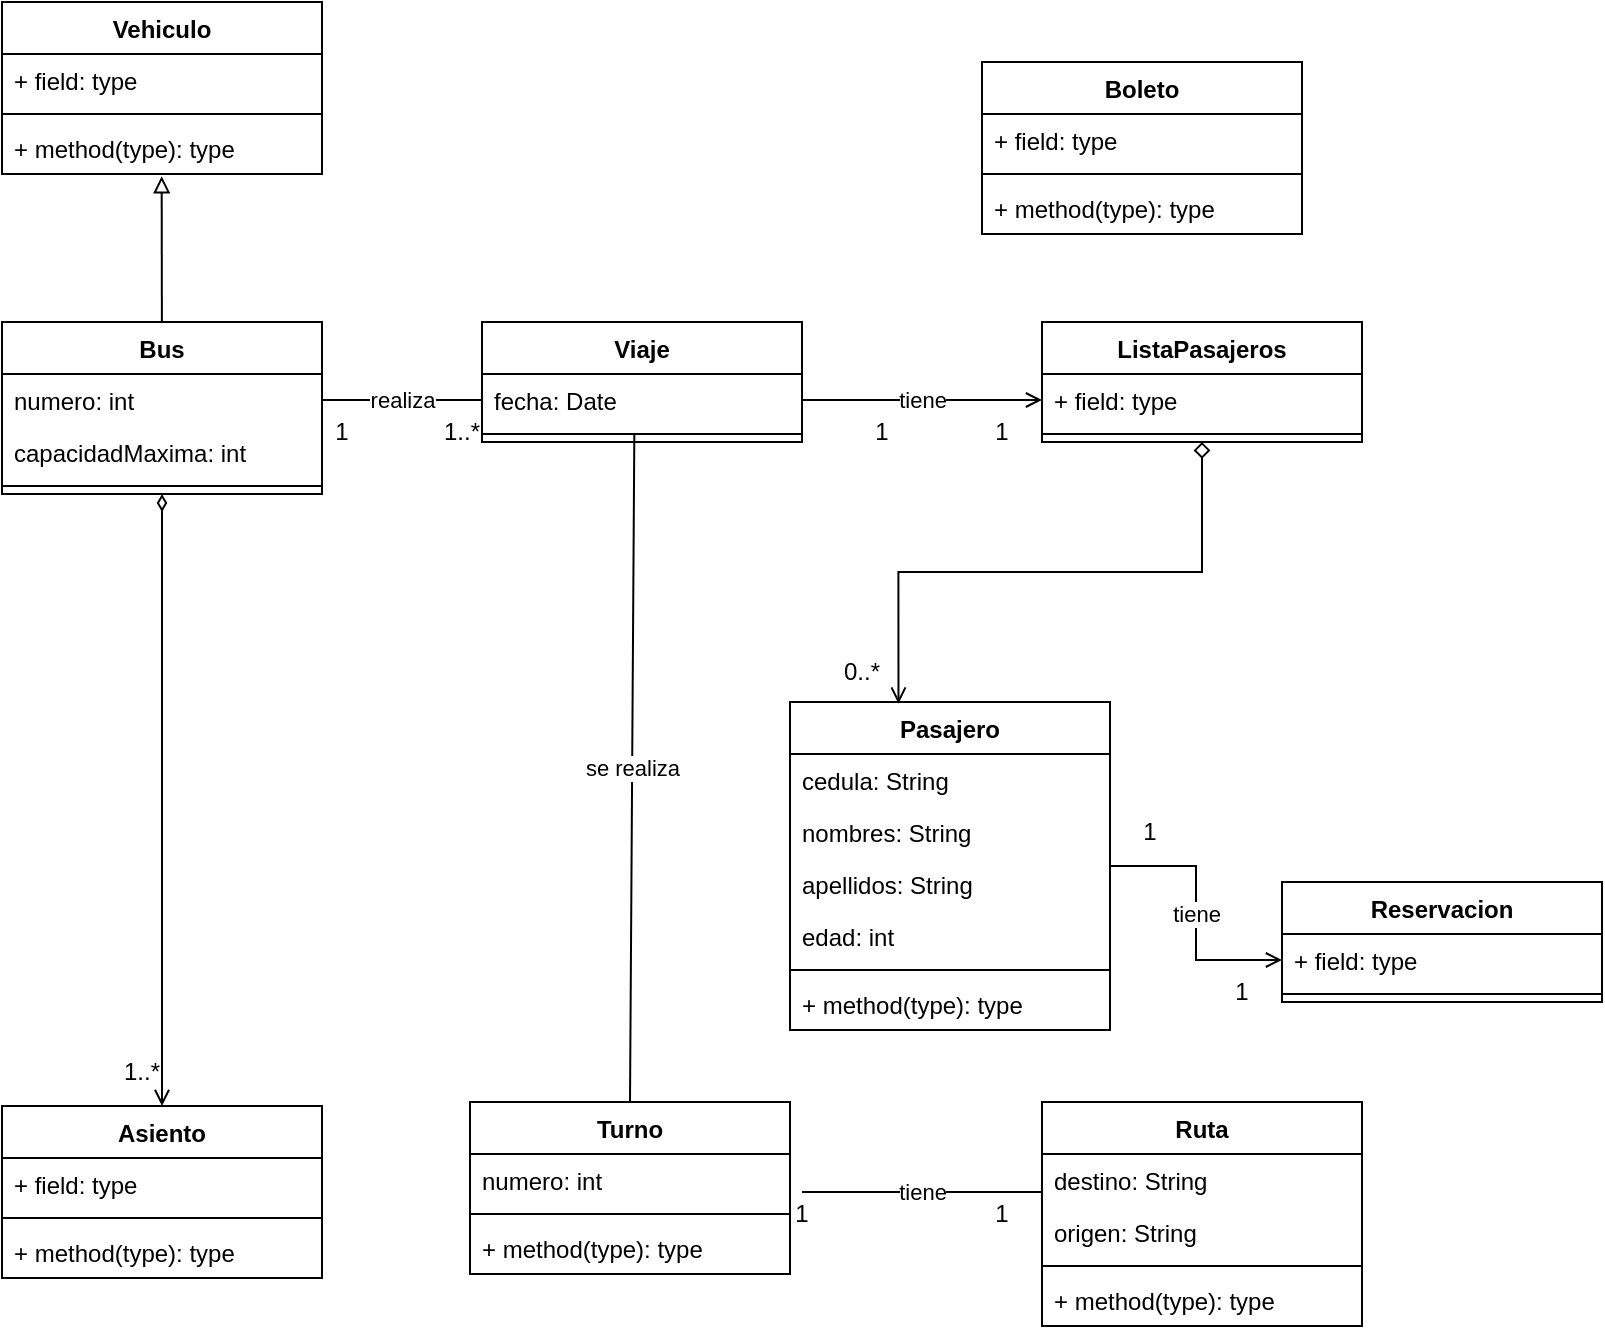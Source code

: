 <mxfile version="20.1.1" type="device" pages="2"><diagram id="NiFY38_ipA3rSPQv7KxC" name="modelo del dominio"><mxGraphModel dx="898" dy="421" grid="1" gridSize="10" guides="1" tooltips="1" connect="1" arrows="1" fold="1" page="1" pageScale="1" pageWidth="827" pageHeight="1169" math="0" shadow="0"><root><mxCell id="0"/><mxCell id="1" parent="0"/><mxCell id="NqhOEtyLcqd_6N2BV6w5-58" value="se realiza" style="rounded=0;orthogonalLoop=1;jettySize=auto;html=1;endArrow=none;endFill=0;exitX=0.476;exitY=0.568;exitDx=0;exitDy=0;entryX=0.5;entryY=0;entryDx=0;entryDy=0;exitPerimeter=0;" edge="1" parent="1" source="NqhOEtyLcqd_6N2BV6w5-8" target="NqhOEtyLcqd_6N2BV6w5-14"><mxGeometry relative="1" as="geometry"><mxPoint x="329.84" y="645.74" as="sourcePoint"/><mxPoint x="720" y="380" as="targetPoint"/></mxGeometry></mxCell><mxCell id="NqhOEtyLcqd_6N2BV6w5-6" value="Viaje" style="swimlane;fontStyle=1;align=center;verticalAlign=top;childLayout=stackLayout;horizontal=1;startSize=26;horizontalStack=0;resizeParent=1;resizeParentMax=0;resizeLast=0;collapsible=1;marginBottom=0;" vertex="1" parent="1"><mxGeometry x="260" y="560" width="160" height="60" as="geometry"/></mxCell><mxCell id="NqhOEtyLcqd_6N2BV6w5-7" value="fecha: Date" style="text;strokeColor=none;fillColor=none;align=left;verticalAlign=top;spacingLeft=4;spacingRight=4;overflow=hidden;rotatable=0;points=[[0,0.5],[1,0.5]];portConstraint=eastwest;" vertex="1" parent="NqhOEtyLcqd_6N2BV6w5-6"><mxGeometry y="26" width="160" height="26" as="geometry"/></mxCell><mxCell id="NqhOEtyLcqd_6N2BV6w5-8" value="" style="line;strokeWidth=1;fillColor=none;align=left;verticalAlign=middle;spacingTop=-1;spacingLeft=3;spacingRight=3;rotatable=0;labelPosition=right;points=[];portConstraint=eastwest;" vertex="1" parent="NqhOEtyLcqd_6N2BV6w5-6"><mxGeometry y="52" width="160" height="8" as="geometry"/></mxCell><mxCell id="NqhOEtyLcqd_6N2BV6w5-10" value="Reservacion" style="swimlane;fontStyle=1;align=center;verticalAlign=top;childLayout=stackLayout;horizontal=1;startSize=26;horizontalStack=0;resizeParent=1;resizeParentMax=0;resizeLast=0;collapsible=1;marginBottom=0;" vertex="1" parent="1"><mxGeometry x="660" y="840" width="160" height="60" as="geometry"/></mxCell><mxCell id="NqhOEtyLcqd_6N2BV6w5-11" value="+ field: type" style="text;strokeColor=none;fillColor=none;align=left;verticalAlign=top;spacingLeft=4;spacingRight=4;overflow=hidden;rotatable=0;points=[[0,0.5],[1,0.5]];portConstraint=eastwest;" vertex="1" parent="NqhOEtyLcqd_6N2BV6w5-10"><mxGeometry y="26" width="160" height="26" as="geometry"/></mxCell><mxCell id="NqhOEtyLcqd_6N2BV6w5-12" value="" style="line;strokeWidth=1;fillColor=none;align=left;verticalAlign=middle;spacingTop=-1;spacingLeft=3;spacingRight=3;rotatable=0;labelPosition=right;points=[];portConstraint=eastwest;" vertex="1" parent="NqhOEtyLcqd_6N2BV6w5-10"><mxGeometry y="52" width="160" height="8" as="geometry"/></mxCell><mxCell id="NqhOEtyLcqd_6N2BV6w5-14" value="Turno" style="swimlane;fontStyle=1;align=center;verticalAlign=top;childLayout=stackLayout;horizontal=1;startSize=26;horizontalStack=0;resizeParent=1;resizeParentMax=0;resizeLast=0;collapsible=1;marginBottom=0;" vertex="1" parent="1"><mxGeometry x="254" y="950" width="160" height="86" as="geometry"/></mxCell><mxCell id="NqhOEtyLcqd_6N2BV6w5-15" value="numero: int" style="text;strokeColor=none;fillColor=none;align=left;verticalAlign=top;spacingLeft=4;spacingRight=4;overflow=hidden;rotatable=0;points=[[0,0.5],[1,0.5]];portConstraint=eastwest;" vertex="1" parent="NqhOEtyLcqd_6N2BV6w5-14"><mxGeometry y="26" width="160" height="26" as="geometry"/></mxCell><mxCell id="NqhOEtyLcqd_6N2BV6w5-16" value="" style="line;strokeWidth=1;fillColor=none;align=left;verticalAlign=middle;spacingTop=-1;spacingLeft=3;spacingRight=3;rotatable=0;labelPosition=right;points=[];portConstraint=eastwest;" vertex="1" parent="NqhOEtyLcqd_6N2BV6w5-14"><mxGeometry y="52" width="160" height="8" as="geometry"/></mxCell><mxCell id="NqhOEtyLcqd_6N2BV6w5-17" value="+ method(type): type" style="text;strokeColor=none;fillColor=none;align=left;verticalAlign=top;spacingLeft=4;spacingRight=4;overflow=hidden;rotatable=0;points=[[0,0.5],[1,0.5]];portConstraint=eastwest;" vertex="1" parent="NqhOEtyLcqd_6N2BV6w5-14"><mxGeometry y="60" width="160" height="26" as="geometry"/></mxCell><mxCell id="NqhOEtyLcqd_6N2BV6w5-18" value="Ruta" style="swimlane;fontStyle=1;align=center;verticalAlign=top;childLayout=stackLayout;horizontal=1;startSize=26;horizontalStack=0;resizeParent=1;resizeParentMax=0;resizeLast=0;collapsible=1;marginBottom=0;" vertex="1" parent="1"><mxGeometry x="540" y="950" width="160" height="112" as="geometry"/></mxCell><mxCell id="NqhOEtyLcqd_6N2BV6w5-66" value="destino: String" style="text;strokeColor=none;fillColor=none;align=left;verticalAlign=top;spacingLeft=4;spacingRight=4;overflow=hidden;rotatable=0;points=[[0,0.5],[1,0.5]];portConstraint=eastwest;" vertex="1" parent="NqhOEtyLcqd_6N2BV6w5-18"><mxGeometry y="26" width="160" height="26" as="geometry"/></mxCell><mxCell id="NqhOEtyLcqd_6N2BV6w5-19" value="origen: String" style="text;strokeColor=none;fillColor=none;align=left;verticalAlign=top;spacingLeft=4;spacingRight=4;overflow=hidden;rotatable=0;points=[[0,0.5],[1,0.5]];portConstraint=eastwest;" vertex="1" parent="NqhOEtyLcqd_6N2BV6w5-18"><mxGeometry y="52" width="160" height="26" as="geometry"/></mxCell><mxCell id="NqhOEtyLcqd_6N2BV6w5-20" value="" style="line;strokeWidth=1;fillColor=none;align=left;verticalAlign=middle;spacingTop=-1;spacingLeft=3;spacingRight=3;rotatable=0;labelPosition=right;points=[];portConstraint=eastwest;" vertex="1" parent="NqhOEtyLcqd_6N2BV6w5-18"><mxGeometry y="78" width="160" height="8" as="geometry"/></mxCell><mxCell id="NqhOEtyLcqd_6N2BV6w5-21" value="+ method(type): type" style="text;strokeColor=none;fillColor=none;align=left;verticalAlign=top;spacingLeft=4;spacingRight=4;overflow=hidden;rotatable=0;points=[[0,0.5],[1,0.5]];portConstraint=eastwest;" vertex="1" parent="NqhOEtyLcqd_6N2BV6w5-18"><mxGeometry y="86" width="160" height="26" as="geometry"/></mxCell><mxCell id="NqhOEtyLcqd_6N2BV6w5-22" value="ListaPasajeros" style="swimlane;fontStyle=1;align=center;verticalAlign=top;childLayout=stackLayout;horizontal=1;startSize=26;horizontalStack=0;resizeParent=1;resizeParentMax=0;resizeLast=0;collapsible=1;marginBottom=0;" vertex="1" parent="1"><mxGeometry x="540" y="560" width="160" height="60" as="geometry"/></mxCell><mxCell id="NqhOEtyLcqd_6N2BV6w5-23" value="+ field: type" style="text;strokeColor=none;fillColor=none;align=left;verticalAlign=top;spacingLeft=4;spacingRight=4;overflow=hidden;rotatable=0;points=[[0,0.5],[1,0.5]];portConstraint=eastwest;" vertex="1" parent="NqhOEtyLcqd_6N2BV6w5-22"><mxGeometry y="26" width="160" height="26" as="geometry"/></mxCell><mxCell id="NqhOEtyLcqd_6N2BV6w5-24" value="" style="line;strokeWidth=1;fillColor=none;align=left;verticalAlign=middle;spacingTop=-1;spacingLeft=3;spacingRight=3;rotatable=0;labelPosition=right;points=[];portConstraint=eastwest;" vertex="1" parent="NqhOEtyLcqd_6N2BV6w5-22"><mxGeometry y="52" width="160" height="8" as="geometry"/></mxCell><mxCell id="NqhOEtyLcqd_6N2BV6w5-44" value="tiene" style="edgeStyle=orthogonalEdgeStyle;rounded=0;orthogonalLoop=1;jettySize=auto;html=1;endArrow=open;endFill=0;" edge="1" parent="1" source="NqhOEtyLcqd_6N2BV6w5-26" target="NqhOEtyLcqd_6N2BV6w5-11"><mxGeometry relative="1" as="geometry"/></mxCell><mxCell id="NqhOEtyLcqd_6N2BV6w5-26" value="Pasajero" style="swimlane;fontStyle=1;align=center;verticalAlign=top;childLayout=stackLayout;horizontal=1;startSize=26;horizontalStack=0;resizeParent=1;resizeParentMax=0;resizeLast=0;collapsible=1;marginBottom=0;" vertex="1" parent="1"><mxGeometry x="414" y="750" width="160" height="164" as="geometry"/></mxCell><mxCell id="NqhOEtyLcqd_6N2BV6w5-27" value="cedula: String" style="text;strokeColor=none;fillColor=none;align=left;verticalAlign=top;spacingLeft=4;spacingRight=4;overflow=hidden;rotatable=0;points=[[0,0.5],[1,0.5]];portConstraint=eastwest;" vertex="1" parent="NqhOEtyLcqd_6N2BV6w5-26"><mxGeometry y="26" width="160" height="26" as="geometry"/></mxCell><mxCell id="NqhOEtyLcqd_6N2BV6w5-65" value="nombres: String" style="text;strokeColor=none;fillColor=none;align=left;verticalAlign=top;spacingLeft=4;spacingRight=4;overflow=hidden;rotatable=0;points=[[0,0.5],[1,0.5]];portConstraint=eastwest;" vertex="1" parent="NqhOEtyLcqd_6N2BV6w5-26"><mxGeometry y="52" width="160" height="26" as="geometry"/></mxCell><mxCell id="NqhOEtyLcqd_6N2BV6w5-64" value="apellidos: String" style="text;strokeColor=none;fillColor=none;align=left;verticalAlign=top;spacingLeft=4;spacingRight=4;overflow=hidden;rotatable=0;points=[[0,0.5],[1,0.5]];portConstraint=eastwest;" vertex="1" parent="NqhOEtyLcqd_6N2BV6w5-26"><mxGeometry y="78" width="160" height="26" as="geometry"/></mxCell><mxCell id="NqhOEtyLcqd_6N2BV6w5-63" value="edad: int" style="text;strokeColor=none;fillColor=none;align=left;verticalAlign=top;spacingLeft=4;spacingRight=4;overflow=hidden;rotatable=0;points=[[0,0.5],[1,0.5]];portConstraint=eastwest;" vertex="1" parent="NqhOEtyLcqd_6N2BV6w5-26"><mxGeometry y="104" width="160" height="26" as="geometry"/></mxCell><mxCell id="NqhOEtyLcqd_6N2BV6w5-28" value="" style="line;strokeWidth=1;fillColor=none;align=left;verticalAlign=middle;spacingTop=-1;spacingLeft=3;spacingRight=3;rotatable=0;labelPosition=right;points=[];portConstraint=eastwest;" vertex="1" parent="NqhOEtyLcqd_6N2BV6w5-26"><mxGeometry y="130" width="160" height="8" as="geometry"/></mxCell><mxCell id="NqhOEtyLcqd_6N2BV6w5-29" value="+ method(type): type" style="text;strokeColor=none;fillColor=none;align=left;verticalAlign=top;spacingLeft=4;spacingRight=4;overflow=hidden;rotatable=0;points=[[0,0.5],[1,0.5]];portConstraint=eastwest;" vertex="1" parent="NqhOEtyLcqd_6N2BV6w5-26"><mxGeometry y="138" width="160" height="26" as="geometry"/></mxCell><mxCell id="NqhOEtyLcqd_6N2BV6w5-30" value="Boleto" style="swimlane;fontStyle=1;align=center;verticalAlign=top;childLayout=stackLayout;horizontal=1;startSize=26;horizontalStack=0;resizeParent=1;resizeParentMax=0;resizeLast=0;collapsible=1;marginBottom=0;" vertex="1" parent="1"><mxGeometry x="510" y="430" width="160" height="86" as="geometry"/></mxCell><mxCell id="NqhOEtyLcqd_6N2BV6w5-31" value="+ field: type" style="text;strokeColor=none;fillColor=none;align=left;verticalAlign=top;spacingLeft=4;spacingRight=4;overflow=hidden;rotatable=0;points=[[0,0.5],[1,0.5]];portConstraint=eastwest;" vertex="1" parent="NqhOEtyLcqd_6N2BV6w5-30"><mxGeometry y="26" width="160" height="26" as="geometry"/></mxCell><mxCell id="NqhOEtyLcqd_6N2BV6w5-32" value="" style="line;strokeWidth=1;fillColor=none;align=left;verticalAlign=middle;spacingTop=-1;spacingLeft=3;spacingRight=3;rotatable=0;labelPosition=right;points=[];portConstraint=eastwest;" vertex="1" parent="NqhOEtyLcqd_6N2BV6w5-30"><mxGeometry y="52" width="160" height="8" as="geometry"/></mxCell><mxCell id="NqhOEtyLcqd_6N2BV6w5-33" value="+ method(type): type" style="text;strokeColor=none;fillColor=none;align=left;verticalAlign=top;spacingLeft=4;spacingRight=4;overflow=hidden;rotatable=0;points=[[0,0.5],[1,0.5]];portConstraint=eastwest;" vertex="1" parent="NqhOEtyLcqd_6N2BV6w5-30"><mxGeometry y="60" width="160" height="26" as="geometry"/></mxCell><mxCell id="NqhOEtyLcqd_6N2BV6w5-56" style="rounded=0;orthogonalLoop=1;jettySize=auto;html=1;endArrow=block;endFill=0;entryX=0.499;entryY=1.042;entryDx=0;entryDy=0;entryPerimeter=0;" edge="1" parent="1" source="NqhOEtyLcqd_6N2BV6w5-34" target="NqhOEtyLcqd_6N2BV6w5-55"><mxGeometry relative="1" as="geometry"><mxPoint x="100" y="480" as="targetPoint"/></mxGeometry></mxCell><mxCell id="NqhOEtyLcqd_6N2BV6w5-34" value="Bus" style="swimlane;fontStyle=1;align=center;verticalAlign=top;childLayout=stackLayout;horizontal=1;startSize=26;horizontalStack=0;resizeParent=1;resizeParentMax=0;resizeLast=0;collapsible=1;marginBottom=0;" vertex="1" parent="1"><mxGeometry x="20" y="560" width="160" height="86" as="geometry"/></mxCell><mxCell id="NqhOEtyLcqd_6N2BV6w5-35" value="numero: int" style="text;strokeColor=none;fillColor=none;align=left;verticalAlign=top;spacingLeft=4;spacingRight=4;overflow=hidden;rotatable=0;points=[[0,0.5],[1,0.5]];portConstraint=eastwest;" vertex="1" parent="NqhOEtyLcqd_6N2BV6w5-34"><mxGeometry y="26" width="160" height="26" as="geometry"/></mxCell><mxCell id="NqhOEtyLcqd_6N2BV6w5-67" value="capacidadMaxima: int" style="text;strokeColor=none;fillColor=none;align=left;verticalAlign=top;spacingLeft=4;spacingRight=4;overflow=hidden;rotatable=0;points=[[0,0.5],[1,0.5]];portConstraint=eastwest;" vertex="1" parent="NqhOEtyLcqd_6N2BV6w5-34"><mxGeometry y="52" width="160" height="26" as="geometry"/></mxCell><mxCell id="NqhOEtyLcqd_6N2BV6w5-36" value="" style="line;strokeWidth=1;fillColor=none;align=left;verticalAlign=middle;spacingTop=-1;spacingLeft=3;spacingRight=3;rotatable=0;labelPosition=right;points=[];portConstraint=eastwest;" vertex="1" parent="NqhOEtyLcqd_6N2BV6w5-34"><mxGeometry y="78" width="160" height="8" as="geometry"/></mxCell><mxCell id="NqhOEtyLcqd_6N2BV6w5-57" style="rounded=0;orthogonalLoop=1;jettySize=auto;html=1;endArrow=diamondThin;endFill=0;startArrow=open;startFill=0;" edge="1" parent="1" source="NqhOEtyLcqd_6N2BV6w5-38" target="NqhOEtyLcqd_6N2BV6w5-36"><mxGeometry relative="1" as="geometry"><mxPoint x="112.96" y="646.442" as="targetPoint"/></mxGeometry></mxCell><mxCell id="NqhOEtyLcqd_6N2BV6w5-38" value="Asiento" style="swimlane;fontStyle=1;align=center;verticalAlign=top;childLayout=stackLayout;horizontal=1;startSize=26;horizontalStack=0;resizeParent=1;resizeParentMax=0;resizeLast=0;collapsible=1;marginBottom=0;" vertex="1" parent="1"><mxGeometry x="20" y="952" width="160" height="86" as="geometry"/></mxCell><mxCell id="NqhOEtyLcqd_6N2BV6w5-39" value="+ field: type" style="text;strokeColor=none;fillColor=none;align=left;verticalAlign=top;spacingLeft=4;spacingRight=4;overflow=hidden;rotatable=0;points=[[0,0.5],[1,0.5]];portConstraint=eastwest;" vertex="1" parent="NqhOEtyLcqd_6N2BV6w5-38"><mxGeometry y="26" width="160" height="26" as="geometry"/></mxCell><mxCell id="NqhOEtyLcqd_6N2BV6w5-40" value="" style="line;strokeWidth=1;fillColor=none;align=left;verticalAlign=middle;spacingTop=-1;spacingLeft=3;spacingRight=3;rotatable=0;labelPosition=right;points=[];portConstraint=eastwest;" vertex="1" parent="NqhOEtyLcqd_6N2BV6w5-38"><mxGeometry y="52" width="160" height="8" as="geometry"/></mxCell><mxCell id="NqhOEtyLcqd_6N2BV6w5-41" value="+ method(type): type" style="text;strokeColor=none;fillColor=none;align=left;verticalAlign=top;spacingLeft=4;spacingRight=4;overflow=hidden;rotatable=0;points=[[0,0.5],[1,0.5]];portConstraint=eastwest;" vertex="1" parent="NqhOEtyLcqd_6N2BV6w5-38"><mxGeometry y="60" width="160" height="26" as="geometry"/></mxCell><mxCell id="NqhOEtyLcqd_6N2BV6w5-42" value="tiene" style="rounded=0;orthogonalLoop=1;jettySize=auto;html=1;endArrow=none;endFill=0;exitX=1;exitY=0.5;exitDx=0;exitDy=0;" edge="1" parent="1"><mxGeometry relative="1" as="geometry"><mxPoint x="540" y="995" as="sourcePoint"/><mxPoint x="420" y="995" as="targetPoint"/></mxGeometry></mxCell><mxCell id="NqhOEtyLcqd_6N2BV6w5-43" value="realiza" style="edgeStyle=orthogonalEdgeStyle;rounded=0;orthogonalLoop=1;jettySize=auto;html=1;entryX=0;entryY=0.5;entryDx=0;entryDy=0;endArrow=none;endFill=0;" edge="1" parent="1" source="NqhOEtyLcqd_6N2BV6w5-35" target="NqhOEtyLcqd_6N2BV6w5-7"><mxGeometry relative="1" as="geometry"/></mxCell><mxCell id="NqhOEtyLcqd_6N2BV6w5-45" value="tiene" style="edgeStyle=orthogonalEdgeStyle;rounded=0;orthogonalLoop=1;jettySize=auto;html=1;entryX=0;entryY=0.5;entryDx=0;entryDy=0;endArrow=open;endFill=0;" edge="1" parent="1" source="NqhOEtyLcqd_6N2BV6w5-7" target="NqhOEtyLcqd_6N2BV6w5-23"><mxGeometry relative="1" as="geometry"/></mxCell><mxCell id="NqhOEtyLcqd_6N2BV6w5-52" value="Vehiculo" style="swimlane;fontStyle=1;align=center;verticalAlign=top;childLayout=stackLayout;horizontal=1;startSize=26;horizontalStack=0;resizeParent=1;resizeParentMax=0;resizeLast=0;collapsible=1;marginBottom=0;" vertex="1" parent="1"><mxGeometry x="20" y="400" width="160" height="86" as="geometry"/></mxCell><mxCell id="NqhOEtyLcqd_6N2BV6w5-53" value="+ field: type" style="text;strokeColor=none;fillColor=none;align=left;verticalAlign=top;spacingLeft=4;spacingRight=4;overflow=hidden;rotatable=0;points=[[0,0.5],[1,0.5]];portConstraint=eastwest;" vertex="1" parent="NqhOEtyLcqd_6N2BV6w5-52"><mxGeometry y="26" width="160" height="26" as="geometry"/></mxCell><mxCell id="NqhOEtyLcqd_6N2BV6w5-54" value="" style="line;strokeWidth=1;fillColor=none;align=left;verticalAlign=middle;spacingTop=-1;spacingLeft=3;spacingRight=3;rotatable=0;labelPosition=right;points=[];portConstraint=eastwest;" vertex="1" parent="NqhOEtyLcqd_6N2BV6w5-52"><mxGeometry y="52" width="160" height="8" as="geometry"/></mxCell><mxCell id="NqhOEtyLcqd_6N2BV6w5-55" value="+ method(type): type" style="text;strokeColor=none;fillColor=none;align=left;verticalAlign=top;spacingLeft=4;spacingRight=4;overflow=hidden;rotatable=0;points=[[0,0.5],[1,0.5]];portConstraint=eastwest;" vertex="1" parent="NqhOEtyLcqd_6N2BV6w5-52"><mxGeometry y="60" width="160" height="26" as="geometry"/></mxCell><mxCell id="NqhOEtyLcqd_6N2BV6w5-61" style="edgeStyle=orthogonalEdgeStyle;rounded=0;orthogonalLoop=1;jettySize=auto;html=1;endArrow=diamond;endFill=0;exitX=0.339;exitY=0.005;exitDx=0;exitDy=0;exitPerimeter=0;startArrow=open;startFill=0;" edge="1" parent="1" source="NqhOEtyLcqd_6N2BV6w5-26" target="NqhOEtyLcqd_6N2BV6w5-22"><mxGeometry relative="1" as="geometry"/></mxCell><mxCell id="NqhOEtyLcqd_6N2BV6w5-69" value="1" style="text;html=1;strokeColor=none;fillColor=none;align=center;verticalAlign=middle;whiteSpace=wrap;rounded=0;" vertex="1" parent="1"><mxGeometry x="170" y="600" width="40" height="30" as="geometry"/></mxCell><mxCell id="NqhOEtyLcqd_6N2BV6w5-71" value="1..*" style="text;html=1;strokeColor=none;fillColor=none;align=center;verticalAlign=middle;whiteSpace=wrap;rounded=0;" vertex="1" parent="1"><mxGeometry x="230" y="600" width="40" height="30" as="geometry"/></mxCell><mxCell id="NqhOEtyLcqd_6N2BV6w5-72" value="1" style="text;html=1;strokeColor=none;fillColor=none;align=center;verticalAlign=middle;whiteSpace=wrap;rounded=0;" vertex="1" parent="1"><mxGeometry x="440" y="600" width="40" height="30" as="geometry"/></mxCell><mxCell id="NqhOEtyLcqd_6N2BV6w5-75" value="1" style="text;html=1;strokeColor=none;fillColor=none;align=center;verticalAlign=middle;whiteSpace=wrap;rounded=0;" vertex="1" parent="1"><mxGeometry x="500" y="600" width="40" height="30" as="geometry"/></mxCell><mxCell id="NqhOEtyLcqd_6N2BV6w5-76" value="0..*" style="text;html=1;strokeColor=none;fillColor=none;align=center;verticalAlign=middle;whiteSpace=wrap;rounded=0;" vertex="1" parent="1"><mxGeometry x="430" y="720" width="40" height="30" as="geometry"/></mxCell><mxCell id="NqhOEtyLcqd_6N2BV6w5-77" value="1" style="text;html=1;strokeColor=none;fillColor=none;align=center;verticalAlign=middle;whiteSpace=wrap;rounded=0;" vertex="1" parent="1"><mxGeometry x="574" y="800" width="40" height="30" as="geometry"/></mxCell><mxCell id="NqhOEtyLcqd_6N2BV6w5-78" value="1" style="text;html=1;strokeColor=none;fillColor=none;align=center;verticalAlign=middle;whiteSpace=wrap;rounded=0;" vertex="1" parent="1"><mxGeometry x="620" y="880" width="40" height="30" as="geometry"/></mxCell><mxCell id="NqhOEtyLcqd_6N2BV6w5-79" value="1..*" style="text;html=1;strokeColor=none;fillColor=none;align=center;verticalAlign=middle;whiteSpace=wrap;rounded=0;" vertex="1" parent="1"><mxGeometry x="70" y="920" width="40" height="30" as="geometry"/></mxCell><mxCell id="NqhOEtyLcqd_6N2BV6w5-80" value="1" style="text;html=1;strokeColor=none;fillColor=none;align=center;verticalAlign=middle;whiteSpace=wrap;rounded=0;" vertex="1" parent="1"><mxGeometry x="400" y="991" width="40" height="30" as="geometry"/></mxCell><mxCell id="NqhOEtyLcqd_6N2BV6w5-82" value="1" style="text;html=1;strokeColor=none;fillColor=none;align=center;verticalAlign=middle;whiteSpace=wrap;rounded=0;" vertex="1" parent="1"><mxGeometry x="500" y="991" width="40" height="30" as="geometry"/></mxCell></root></mxGraphModel></diagram><diagram id="xHLMcNwqTtL8ag-4YD5j" name="diagrama UC"><mxGraphModel dx="898" dy="421" grid="1" gridSize="10" guides="1" tooltips="1" connect="1" arrows="1" fold="1" page="1" pageScale="1" pageWidth="827" pageHeight="1169" math="0" shadow="0"><root><mxCell id="0"/><mxCell id="1" parent="0"/><mxCell id="AxI908KoX4pkQnDKeIfg-8" value="venta de boleto" style="shape=umlFrame;whiteSpace=wrap;html=1;" vertex="1" parent="1"><mxGeometry x="240" y="50" width="270" height="290" as="geometry"/></mxCell><mxCell id="AxI908KoX4pkQnDKeIfg-5" style="edgeStyle=none;rounded=0;orthogonalLoop=1;jettySize=auto;html=1;entryX=0;entryY=0.5;entryDx=0;entryDy=0;startArrow=none;startFill=0;endArrow=none;endFill=0;" edge="1" parent="1" source="AxI908KoX4pkQnDKeIfg-1" target="AxI908KoX4pkQnDKeIfg-2"><mxGeometry relative="1" as="geometry"/></mxCell><mxCell id="AxI908KoX4pkQnDKeIfg-6" style="edgeStyle=none;rounded=0;orthogonalLoop=1;jettySize=auto;html=1;startArrow=none;startFill=0;endArrow=none;endFill=0;" edge="1" parent="1" source="AxI908KoX4pkQnDKeIfg-1" target="AxI908KoX4pkQnDKeIfg-3"><mxGeometry relative="1" as="geometry"/></mxCell><mxCell id="AxI908KoX4pkQnDKeIfg-7" style="edgeStyle=none;rounded=0;orthogonalLoop=1;jettySize=auto;html=1;entryX=0;entryY=0.5;entryDx=0;entryDy=0;startArrow=none;startFill=0;endArrow=none;endFill=0;" edge="1" parent="1" source="AxI908KoX4pkQnDKeIfg-1" target="AxI908KoX4pkQnDKeIfg-4"><mxGeometry relative="1" as="geometry"/></mxCell><mxCell id="AxI908KoX4pkQnDKeIfg-1" value="vemdedor" style="shape=umlActor;verticalLabelPosition=bottom;verticalAlign=top;html=1;" vertex="1" parent="1"><mxGeometry x="170" y="170" width="30" height="60" as="geometry"/></mxCell><mxCell id="AxI908KoX4pkQnDKeIfg-2" value="vende pasaje" style="ellipse;whiteSpace=wrap;html=1;" vertex="1" parent="1"><mxGeometry x="310" y="80" width="100" height="50" as="geometry"/></mxCell><mxCell id="AxI908KoX4pkQnDKeIfg-3" value="hace reservacion" style="ellipse;whiteSpace=wrap;html=1;" vertex="1" parent="1"><mxGeometry x="310" y="160" width="100" height="50" as="geometry"/></mxCell><mxCell id="AxI908KoX4pkQnDKeIfg-4" value="registra pasajero" style="ellipse;whiteSpace=wrap;html=1;" vertex="1" parent="1"><mxGeometry x="314" y="250" width="100" height="50" as="geometry"/></mxCell></root></mxGraphModel></diagram></mxfile>